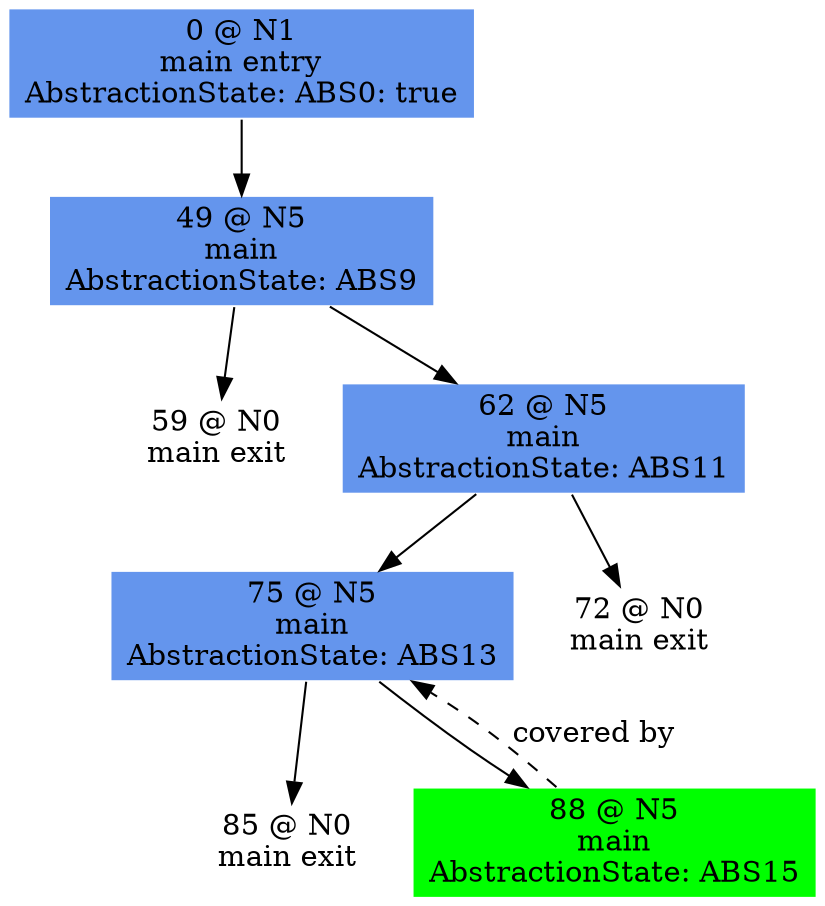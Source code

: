 digraph ARG {
node [style="filled" shape="box" color="white"]
0 [fillcolor="cornflowerblue" label="0 @ N1\nmain entry\nAbstractionState: ABS0: true\n" id="0"]
49 [fillcolor="cornflowerblue" label="49 @ N5\nmain\nAbstractionState: ABS9\n" id="49"]
59 [label="59 @ N0\nmain exit\n" id="59"]
62 [fillcolor="cornflowerblue" label="62 @ N5\nmain\nAbstractionState: ABS11\n" id="62"]
75 [fillcolor="cornflowerblue" label="75 @ N5\nmain\nAbstractionState: ABS13\n" id="75"]
85 [label="85 @ N0\nmain exit\n" id="85"]
88 [fillcolor="green" label="88 @ N5\nmain\nAbstractionState: ABS15\n" id="88"]
72 [label="72 @ N0\nmain exit\n" id="72"]
0 -> 49 []
49 -> 62 []
49 -> 59 []
62 -> 72 []
62 -> 75 []
88 -> 75 [style="dashed" weight="0" label="covered by"]
75 -> 88 []
75 -> 85 []
}

